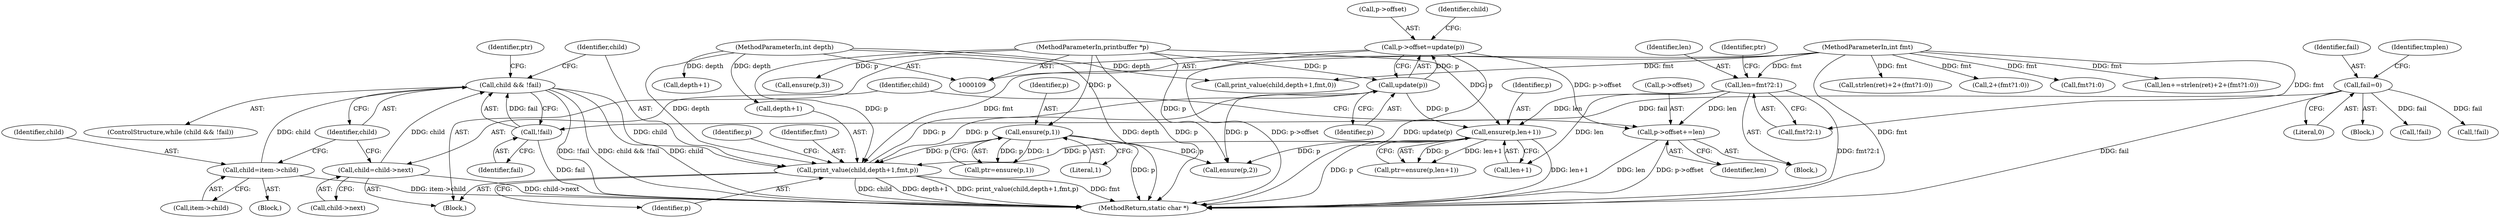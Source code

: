 digraph "0_iperf_91f2fa59e8ed80dfbf400add0164ee0e508e412a_40@API" {
"1000227" [label="(Call,p->offset=update(p))"];
"1000231" [label="(Call,update(p))"];
"1000220" [label="(Call,print_value(child,depth+1,fmt,p))"];
"1000215" [label="(Call,child && !fail)"];
"1000209" [label="(Call,child=item->child)"];
"1000277" [label="(Call,child=child->next)"];
"1000217" [label="(Call,!fail)"];
"1000141" [label="(Call,fail=0)"];
"1000111" [label="(MethodParameterIn,int depth)"];
"1000112" [label="(MethodParameterIn,int fmt)"];
"1000193" [label="(Call,ensure(p,1))"];
"1000113" [label="(MethodParameterIn,printbuffer *p)"];
"1000246" [label="(Call,ensure(p,len+1))"];
"1000238" [label="(Call,len=fmt?2:1)"];
"1000272" [label="(Call,p->offset+=len)"];
"1000220" [label="(Call,print_value(child,depth+1,fmt,p))"];
"1000142" [label="(Identifier,fail)"];
"1000228" [label="(Call,p->offset)"];
"1000246" [label="(Call,ensure(p,len+1))"];
"1000195" [label="(Literal,1)"];
"1000227" [label="(Call,p->offset=update(p))"];
"1000217" [label="(Call,!fail)"];
"1000185" [label="(Block,)"];
"1000245" [label="(Identifier,ptr)"];
"1000112" [label="(MethodParameterIn,int fmt)"];
"1000193" [label="(Call,ensure(p,1))"];
"1000380" [label="(Call,!fail)"];
"1000229" [label="(Identifier,p)"];
"1000278" [label="(Identifier,child)"];
"1000361" [label="(Call,strlen(ret)+2+(fmt?1:0))"];
"1000216" [label="(Identifier,child)"];
"1000211" [label="(Call,item->child)"];
"1000113" [label="(MethodParameterIn,printbuffer *p)"];
"1000226" [label="(Identifier,p)"];
"1000218" [label="(Identifier,fail)"];
"1000346" [label="(Call,depth+1)"];
"1000364" [label="(Call,2+(fmt?1:0))"];
"1000166" [label="(Call,ensure(p,3))"];
"1000225" [label="(Identifier,fmt)"];
"1000277" [label="(Call,child=child->next)"];
"1000237" [label="(Block,)"];
"1000497" [label="(MethodReturn,static char *)"];
"1000366" [label="(Call,fmt?1:0)"];
"1000239" [label="(Identifier,len)"];
"1000209" [label="(Call,child=item->child)"];
"1000235" [label="(Identifier,child)"];
"1000284" [label="(Call,ensure(p,2))"];
"1000219" [label="(Block,)"];
"1000240" [label="(Call,fmt?2:1)"];
"1000244" [label="(Call,ptr=ensure(p,len+1))"];
"1000276" [label="(Identifier,len)"];
"1000272" [label="(Call,p->offset+=len)"];
"1000143" [label="(Literal,0)"];
"1000248" [label="(Call,len+1)"];
"1000232" [label="(Identifier,p)"];
"1000238" [label="(Call,len=fmt?2:1)"];
"1000222" [label="(Call,depth+1)"];
"1000221" [label="(Identifier,child)"];
"1000215" [label="(Call,child && !fail)"];
"1000146" [label="(Identifier,tmplen)"];
"1000141" [label="(Call,fail=0)"];
"1000231" [label="(Call,update(p))"];
"1000359" [label="(Call,len+=strlen(ret)+2+(fmt?1:0))"];
"1000114" [label="(Block,)"];
"1000194" [label="(Identifier,p)"];
"1000273" [label="(Call,p->offset)"];
"1000247" [label="(Identifier,p)"];
"1000283" [label="(Identifier,ptr)"];
"1000191" [label="(Call,ptr=ensure(p,1))"];
"1000210" [label="(Identifier,child)"];
"1000214" [label="(ControlStructure,while (child && !fail))"];
"1000279" [label="(Call,child->next)"];
"1000111" [label="(MethodParameterIn,int depth)"];
"1000344" [label="(Call,print_value(child,depth+1,fmt,0))"];
"1000339" [label="(Call,!fail)"];
"1000227" -> "1000219"  [label="AST: "];
"1000227" -> "1000231"  [label="CFG: "];
"1000228" -> "1000227"  [label="AST: "];
"1000231" -> "1000227"  [label="AST: "];
"1000235" -> "1000227"  [label="CFG: "];
"1000227" -> "1000497"  [label="DDG: p->offset"];
"1000227" -> "1000497"  [label="DDG: update(p)"];
"1000231" -> "1000227"  [label="DDG: p"];
"1000227" -> "1000272"  [label="DDG: p->offset"];
"1000231" -> "1000232"  [label="CFG: "];
"1000232" -> "1000231"  [label="AST: "];
"1000231" -> "1000220"  [label="DDG: p"];
"1000220" -> "1000231"  [label="DDG: p"];
"1000113" -> "1000231"  [label="DDG: p"];
"1000231" -> "1000246"  [label="DDG: p"];
"1000231" -> "1000284"  [label="DDG: p"];
"1000220" -> "1000219"  [label="AST: "];
"1000220" -> "1000226"  [label="CFG: "];
"1000221" -> "1000220"  [label="AST: "];
"1000222" -> "1000220"  [label="AST: "];
"1000225" -> "1000220"  [label="AST: "];
"1000226" -> "1000220"  [label="AST: "];
"1000229" -> "1000220"  [label="CFG: "];
"1000220" -> "1000497"  [label="DDG: fmt"];
"1000220" -> "1000497"  [label="DDG: child"];
"1000220" -> "1000497"  [label="DDG: depth+1"];
"1000220" -> "1000497"  [label="DDG: print_value(child,depth+1,fmt,p)"];
"1000215" -> "1000220"  [label="DDG: child"];
"1000111" -> "1000220"  [label="DDG: depth"];
"1000112" -> "1000220"  [label="DDG: fmt"];
"1000193" -> "1000220"  [label="DDG: p"];
"1000246" -> "1000220"  [label="DDG: p"];
"1000113" -> "1000220"  [label="DDG: p"];
"1000215" -> "1000214"  [label="AST: "];
"1000215" -> "1000216"  [label="CFG: "];
"1000215" -> "1000217"  [label="CFG: "];
"1000216" -> "1000215"  [label="AST: "];
"1000217" -> "1000215"  [label="AST: "];
"1000221" -> "1000215"  [label="CFG: "];
"1000283" -> "1000215"  [label="CFG: "];
"1000215" -> "1000497"  [label="DDG: child"];
"1000215" -> "1000497"  [label="DDG: !fail"];
"1000215" -> "1000497"  [label="DDG: child && !fail"];
"1000209" -> "1000215"  [label="DDG: child"];
"1000277" -> "1000215"  [label="DDG: child"];
"1000217" -> "1000215"  [label="DDG: fail"];
"1000209" -> "1000185"  [label="AST: "];
"1000209" -> "1000211"  [label="CFG: "];
"1000210" -> "1000209"  [label="AST: "];
"1000211" -> "1000209"  [label="AST: "];
"1000216" -> "1000209"  [label="CFG: "];
"1000209" -> "1000497"  [label="DDG: item->child"];
"1000277" -> "1000219"  [label="AST: "];
"1000277" -> "1000279"  [label="CFG: "];
"1000278" -> "1000277"  [label="AST: "];
"1000279" -> "1000277"  [label="AST: "];
"1000216" -> "1000277"  [label="CFG: "];
"1000277" -> "1000497"  [label="DDG: child->next"];
"1000217" -> "1000218"  [label="CFG: "];
"1000218" -> "1000217"  [label="AST: "];
"1000217" -> "1000497"  [label="DDG: fail"];
"1000141" -> "1000217"  [label="DDG: fail"];
"1000141" -> "1000114"  [label="AST: "];
"1000141" -> "1000143"  [label="CFG: "];
"1000142" -> "1000141"  [label="AST: "];
"1000143" -> "1000141"  [label="AST: "];
"1000146" -> "1000141"  [label="CFG: "];
"1000141" -> "1000497"  [label="DDG: fail"];
"1000141" -> "1000339"  [label="DDG: fail"];
"1000141" -> "1000380"  [label="DDG: fail"];
"1000111" -> "1000109"  [label="AST: "];
"1000111" -> "1000497"  [label="DDG: depth"];
"1000111" -> "1000222"  [label="DDG: depth"];
"1000111" -> "1000344"  [label="DDG: depth"];
"1000111" -> "1000346"  [label="DDG: depth"];
"1000112" -> "1000109"  [label="AST: "];
"1000112" -> "1000497"  [label="DDG: fmt"];
"1000112" -> "1000238"  [label="DDG: fmt"];
"1000112" -> "1000240"  [label="DDG: fmt"];
"1000112" -> "1000344"  [label="DDG: fmt"];
"1000112" -> "1000359"  [label="DDG: fmt"];
"1000112" -> "1000361"  [label="DDG: fmt"];
"1000112" -> "1000364"  [label="DDG: fmt"];
"1000112" -> "1000366"  [label="DDG: fmt"];
"1000193" -> "1000191"  [label="AST: "];
"1000193" -> "1000195"  [label="CFG: "];
"1000194" -> "1000193"  [label="AST: "];
"1000195" -> "1000193"  [label="AST: "];
"1000191" -> "1000193"  [label="CFG: "];
"1000193" -> "1000497"  [label="DDG: p"];
"1000193" -> "1000191"  [label="DDG: p"];
"1000193" -> "1000191"  [label="DDG: 1"];
"1000113" -> "1000193"  [label="DDG: p"];
"1000193" -> "1000284"  [label="DDG: p"];
"1000113" -> "1000109"  [label="AST: "];
"1000113" -> "1000497"  [label="DDG: p"];
"1000113" -> "1000166"  [label="DDG: p"];
"1000113" -> "1000246"  [label="DDG: p"];
"1000113" -> "1000284"  [label="DDG: p"];
"1000246" -> "1000244"  [label="AST: "];
"1000246" -> "1000248"  [label="CFG: "];
"1000247" -> "1000246"  [label="AST: "];
"1000248" -> "1000246"  [label="AST: "];
"1000244" -> "1000246"  [label="CFG: "];
"1000246" -> "1000497"  [label="DDG: len+1"];
"1000246" -> "1000497"  [label="DDG: p"];
"1000246" -> "1000244"  [label="DDG: p"];
"1000246" -> "1000244"  [label="DDG: len+1"];
"1000238" -> "1000246"  [label="DDG: len"];
"1000246" -> "1000284"  [label="DDG: p"];
"1000238" -> "1000237"  [label="AST: "];
"1000238" -> "1000240"  [label="CFG: "];
"1000239" -> "1000238"  [label="AST: "];
"1000240" -> "1000238"  [label="AST: "];
"1000245" -> "1000238"  [label="CFG: "];
"1000238" -> "1000497"  [label="DDG: fmt?2:1"];
"1000238" -> "1000248"  [label="DDG: len"];
"1000238" -> "1000272"  [label="DDG: len"];
"1000272" -> "1000237"  [label="AST: "];
"1000272" -> "1000276"  [label="CFG: "];
"1000273" -> "1000272"  [label="AST: "];
"1000276" -> "1000272"  [label="AST: "];
"1000278" -> "1000272"  [label="CFG: "];
"1000272" -> "1000497"  [label="DDG: len"];
"1000272" -> "1000497"  [label="DDG: p->offset"];
}
